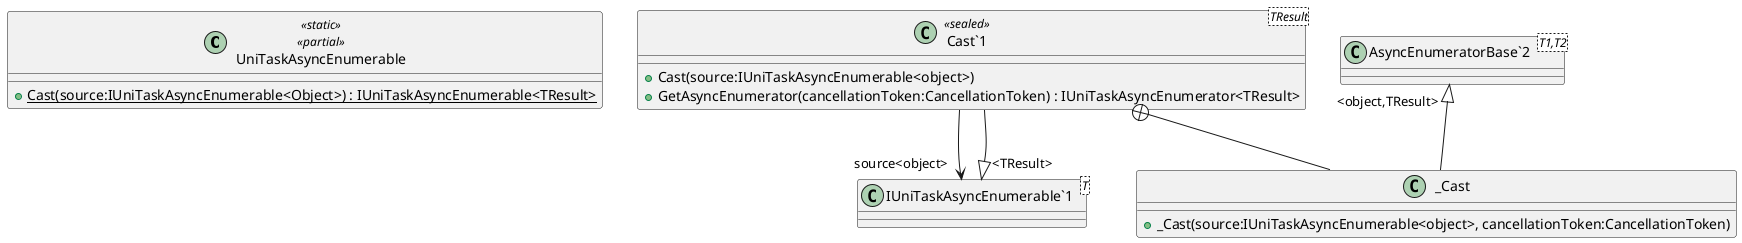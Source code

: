 @startuml
class UniTaskAsyncEnumerable <<static>> <<partial>> {
    + {static} Cast(source:IUniTaskAsyncEnumerable<Object>) : IUniTaskAsyncEnumerable<TResult>
}
class "Cast`1"<TResult> <<sealed>> {
    + Cast(source:IUniTaskAsyncEnumerable<object>)
    + GetAsyncEnumerator(cancellationToken:CancellationToken) : IUniTaskAsyncEnumerator<TResult>
}
class "IUniTaskAsyncEnumerable`1"<T> {
}
class _Cast {
    + _Cast(source:IUniTaskAsyncEnumerable<object>, cancellationToken:CancellationToken)
}
class "AsyncEnumeratorBase`2"<T1,T2> {
}
"IUniTaskAsyncEnumerable`1" "<TResult>" <|-- "Cast`1"
"Cast`1" --> "source<object>" "IUniTaskAsyncEnumerable`1"
"Cast`1" +-- _Cast
"AsyncEnumeratorBase`2" "<object,TResult>" <|-- _Cast
@enduml
